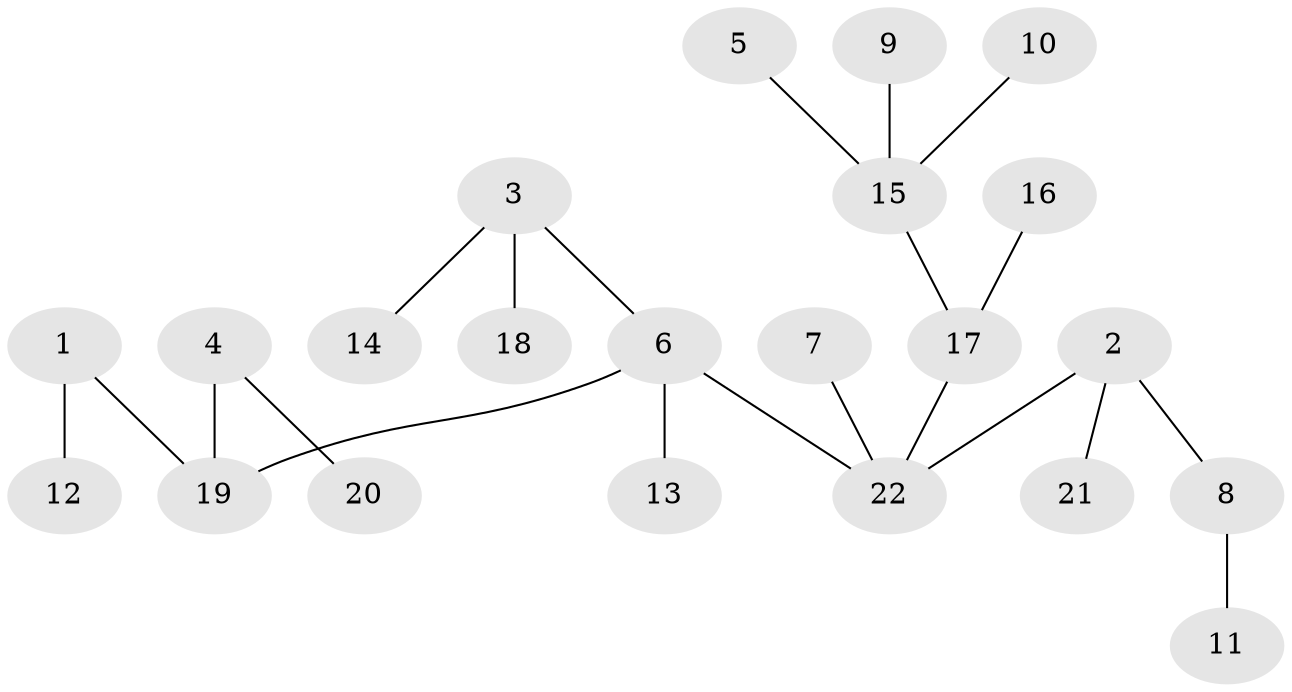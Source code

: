 // original degree distribution, {4: 0.03636363636363636, 6: 0.03636363636363636, 5: 0.03636363636363636, 3: 0.14545454545454545, 2: 0.23636363636363636, 1: 0.509090909090909}
// Generated by graph-tools (version 1.1) at 2025/37/03/04/25 23:37:19]
// undirected, 22 vertices, 21 edges
graph export_dot {
  node [color=gray90,style=filled];
  1;
  2;
  3;
  4;
  5;
  6;
  7;
  8;
  9;
  10;
  11;
  12;
  13;
  14;
  15;
  16;
  17;
  18;
  19;
  20;
  21;
  22;
  1 -- 12 [weight=1.0];
  1 -- 19 [weight=1.0];
  2 -- 8 [weight=1.0];
  2 -- 21 [weight=1.0];
  2 -- 22 [weight=1.0];
  3 -- 6 [weight=1.0];
  3 -- 14 [weight=1.0];
  3 -- 18 [weight=1.0];
  4 -- 19 [weight=1.0];
  4 -- 20 [weight=1.0];
  5 -- 15 [weight=1.0];
  6 -- 13 [weight=1.0];
  6 -- 19 [weight=1.0];
  6 -- 22 [weight=1.0];
  7 -- 22 [weight=1.0];
  8 -- 11 [weight=1.0];
  9 -- 15 [weight=1.0];
  10 -- 15 [weight=1.0];
  15 -- 17 [weight=1.0];
  16 -- 17 [weight=1.0];
  17 -- 22 [weight=1.0];
}

